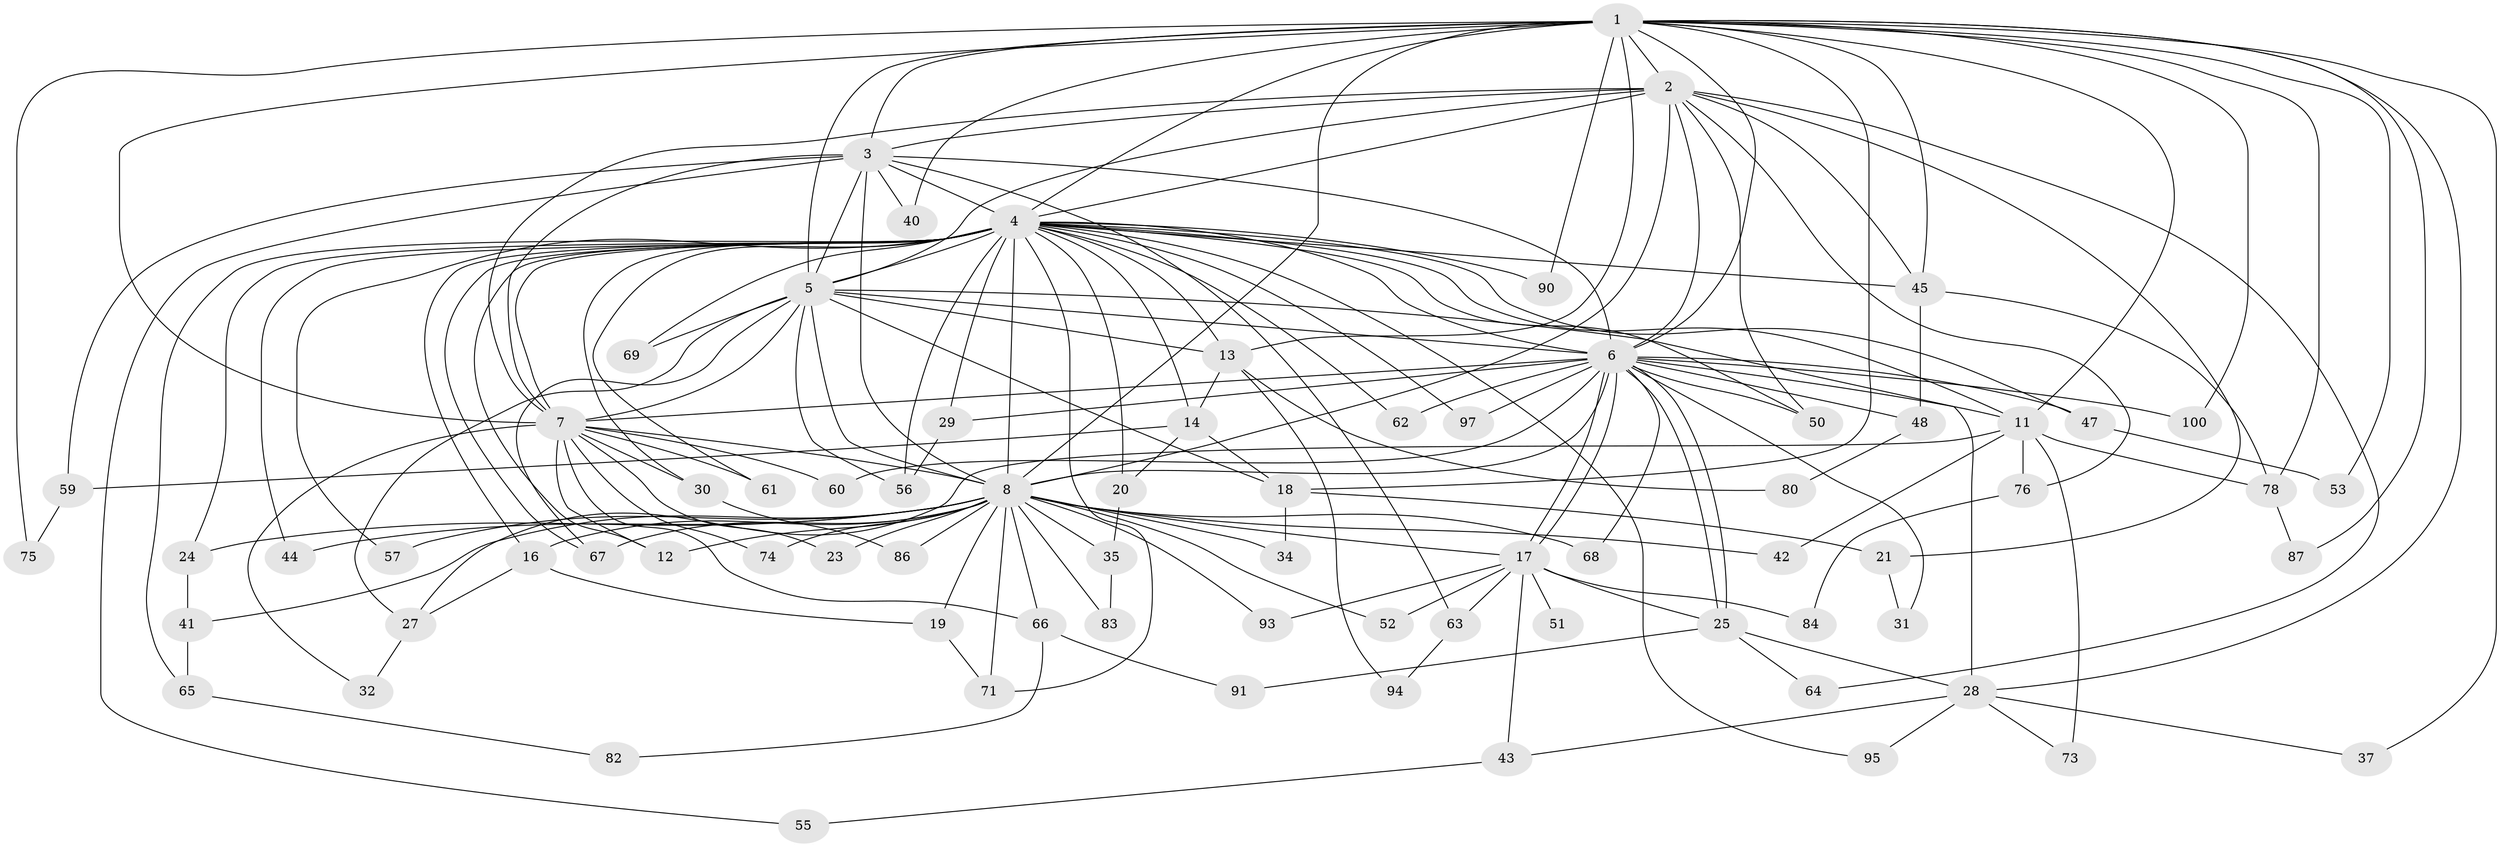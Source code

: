// original degree distribution, {22: 0.02, 15: 0.01, 14: 0.01, 25: 0.02, 17: 0.01, 16: 0.01, 23: 0.01, 18: 0.01, 8: 0.02, 3: 0.25, 7: 0.02, 5: 0.04, 4: 0.05, 2: 0.51, 6: 0.01}
// Generated by graph-tools (version 1.1) at 2025/11/02/21/25 10:11:07]
// undirected, 75 vertices, 175 edges
graph export_dot {
graph [start="1"]
  node [color=gray90,style=filled];
  1 [super="+39"];
  2 [super="+49"];
  3 [super="+22"];
  4 [super="+10"];
  5 [super="+92"];
  6 [super="+96"];
  7 [super="+15"];
  8 [super="+9"];
  11 [super="+89"];
  12 [super="+98"];
  13 [super="+46"];
  14 [super="+33"];
  16;
  17 [super="+36"];
  18;
  19;
  20;
  21;
  23 [super="+58"];
  24 [super="+38"];
  25 [super="+26"];
  27 [super="+88"];
  28 [super="+99"];
  29 [super="+85"];
  30;
  31;
  32;
  34;
  35 [super="+54"];
  37;
  40;
  41;
  42;
  43;
  44;
  45 [super="+70"];
  47;
  48;
  50 [super="+81"];
  51;
  52;
  53;
  55;
  56;
  57;
  59;
  60;
  61;
  62;
  63;
  64;
  65;
  66;
  67 [super="+77"];
  68;
  69;
  71 [super="+72"];
  73;
  74;
  75;
  76;
  78 [super="+79"];
  80;
  82;
  83;
  84;
  86;
  87;
  90;
  91;
  93;
  94;
  95;
  97;
  100;
  1 -- 2;
  1 -- 3;
  1 -- 4 [weight=2];
  1 -- 5 [weight=2];
  1 -- 6;
  1 -- 7;
  1 -- 8 [weight=2];
  1 -- 18;
  1 -- 28;
  1 -- 37;
  1 -- 40;
  1 -- 53;
  1 -- 75;
  1 -- 87;
  1 -- 90;
  1 -- 100;
  1 -- 13;
  1 -- 11;
  1 -- 45;
  1 -- 78;
  2 -- 3;
  2 -- 4 [weight=2];
  2 -- 5;
  2 -- 6;
  2 -- 7;
  2 -- 8 [weight=3];
  2 -- 21;
  2 -- 45;
  2 -- 50;
  2 -- 64;
  2 -- 76;
  3 -- 4 [weight=2];
  3 -- 5;
  3 -- 6;
  3 -- 7;
  3 -- 8 [weight=3];
  3 -- 40;
  3 -- 55;
  3 -- 59;
  3 -- 63;
  4 -- 5 [weight=2];
  4 -- 6 [weight=3];
  4 -- 7 [weight=2];
  4 -- 8 [weight=4];
  4 -- 11;
  4 -- 13;
  4 -- 20;
  4 -- 24;
  4 -- 29;
  4 -- 30;
  4 -- 45;
  4 -- 47;
  4 -- 50;
  4 -- 56;
  4 -- 57;
  4 -- 61;
  4 -- 65;
  4 -- 69;
  4 -- 97;
  4 -- 71;
  4 -- 12;
  4 -- 44;
  4 -- 14;
  4 -- 16;
  4 -- 90;
  4 -- 62;
  4 -- 95;
  4 -- 67;
  5 -- 6;
  5 -- 7;
  5 -- 8 [weight=2];
  5 -- 13;
  5 -- 18;
  5 -- 27;
  5 -- 56;
  5 -- 67;
  5 -- 69;
  5 -- 28;
  6 -- 7;
  6 -- 8 [weight=2];
  6 -- 11;
  6 -- 17;
  6 -- 17;
  6 -- 25;
  6 -- 25;
  6 -- 29;
  6 -- 31;
  6 -- 47;
  6 -- 48;
  6 -- 60;
  6 -- 62;
  6 -- 68;
  6 -- 97;
  6 -- 100;
  6 -- 50;
  7 -- 8 [weight=3];
  7 -- 12;
  7 -- 23;
  7 -- 30;
  7 -- 32;
  7 -- 60;
  7 -- 61;
  7 -- 66;
  7 -- 74;
  8 -- 16;
  8 -- 23 [weight=2];
  8 -- 24 [weight=2];
  8 -- 41;
  8 -- 44;
  8 -- 52;
  8 -- 57;
  8 -- 67;
  8 -- 68;
  8 -- 66;
  8 -- 74;
  8 -- 19;
  8 -- 83;
  8 -- 86;
  8 -- 93;
  8 -- 34;
  8 -- 35;
  8 -- 42;
  8 -- 17;
  8 -- 71;
  8 -- 12;
  11 -- 27;
  11 -- 42;
  11 -- 73;
  11 -- 76;
  11 -- 78;
  13 -- 14;
  13 -- 80;
  13 -- 94;
  14 -- 20;
  14 -- 59;
  14 -- 18;
  16 -- 19;
  16 -- 27;
  17 -- 51 [weight=2];
  17 -- 52;
  17 -- 63;
  17 -- 93;
  17 -- 84;
  17 -- 43;
  17 -- 25;
  18 -- 21;
  18 -- 34;
  19 -- 71;
  20 -- 35;
  21 -- 31;
  24 -- 41;
  25 -- 28;
  25 -- 64;
  25 -- 91;
  27 -- 32;
  28 -- 37;
  28 -- 43;
  28 -- 73;
  28 -- 95;
  29 -- 56;
  30 -- 86;
  35 -- 83;
  41 -- 65;
  43 -- 55;
  45 -- 48;
  45 -- 78;
  47 -- 53;
  48 -- 80;
  59 -- 75;
  63 -- 94;
  65 -- 82;
  66 -- 82;
  66 -- 91;
  76 -- 84;
  78 -- 87;
}
